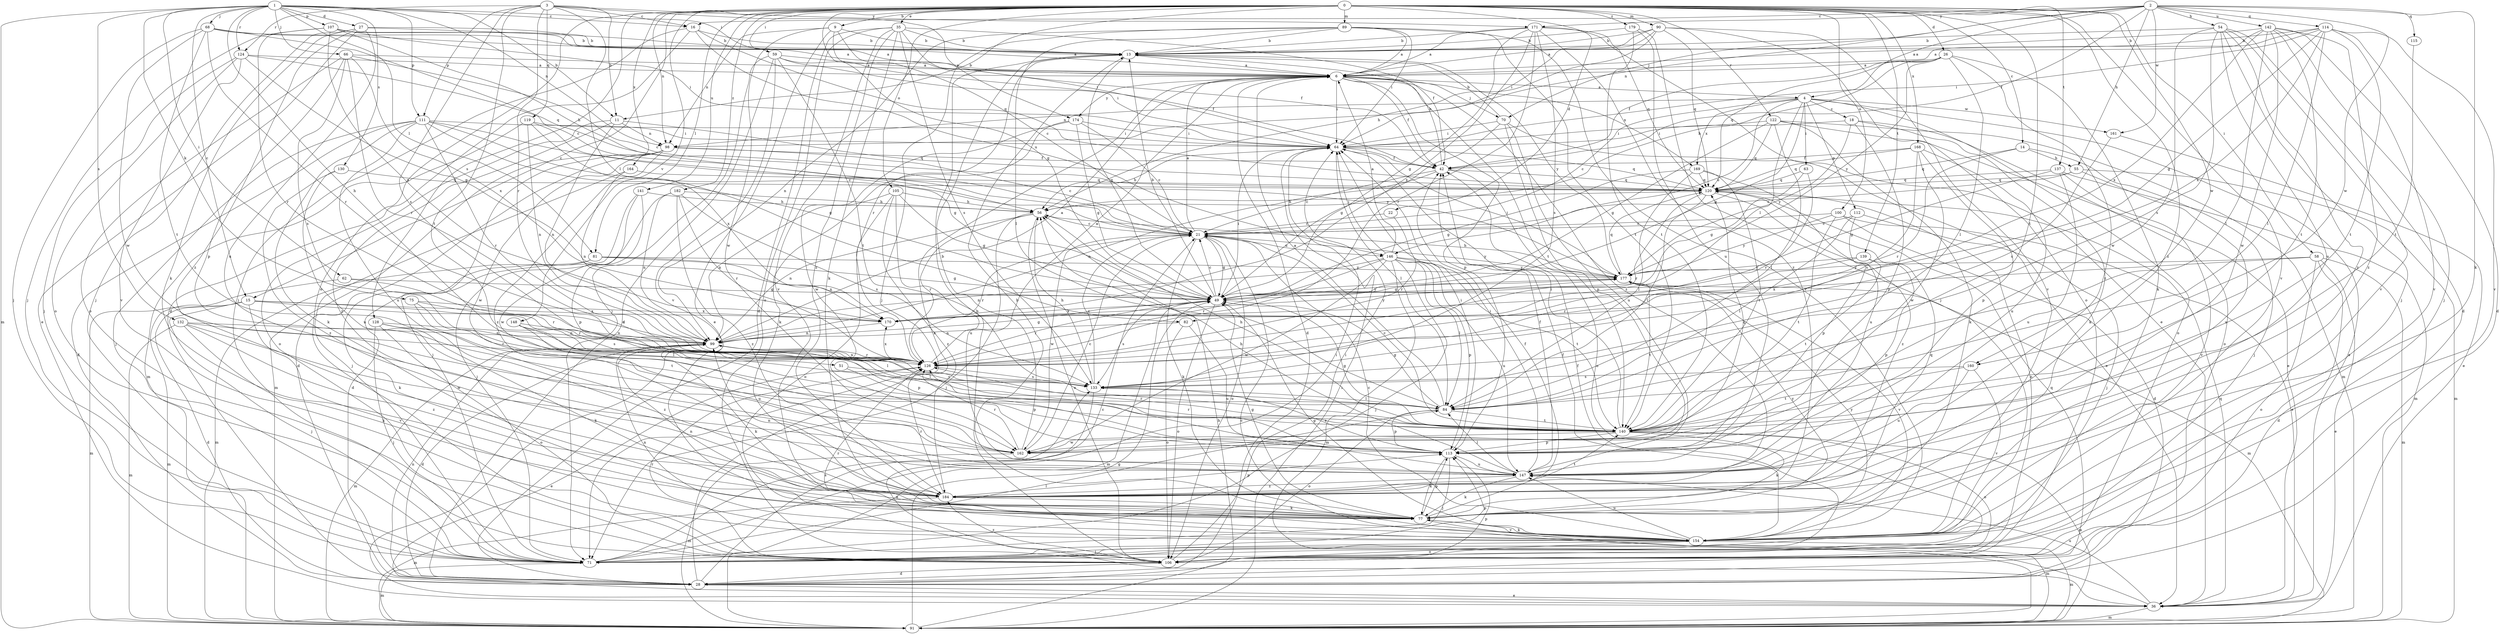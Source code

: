 strict digraph  {
0;
1;
2;
3;
4;
6;
9;
11;
13;
14;
15;
16;
18;
21;
22;
26;
27;
28;
35;
36;
42;
49;
51;
54;
55;
56;
58;
59;
62;
63;
64;
66;
68;
70;
71;
75;
77;
81;
82;
84;
89;
90;
91;
98;
99;
100;
105;
106;
107;
111;
112;
113;
114;
115;
119;
120;
122;
124;
126;
128;
130;
132;
133;
137;
139;
140;
141;
142;
146;
147;
148;
154;
160;
161;
162;
164;
168;
169;
170;
171;
174;
177;
179;
182;
184;
0 -> 9  [label=b];
0 -> 11  [label=b];
0 -> 14  [label=c];
0 -> 15  [label=c];
0 -> 22  [label=d];
0 -> 26  [label=d];
0 -> 35  [label=e];
0 -> 49  [label=g];
0 -> 58  [label=i];
0 -> 59  [label=i];
0 -> 81  [label=l];
0 -> 89  [label=m];
0 -> 90  [label=m];
0 -> 98  [label=n];
0 -> 100  [label=o];
0 -> 105  [label=o];
0 -> 106  [label=o];
0 -> 122  [label=r];
0 -> 128  [label=s];
0 -> 137  [label=t];
0 -> 139  [label=t];
0 -> 140  [label=t];
0 -> 141  [label=u];
0 -> 148  [label=v];
0 -> 154  [label=v];
0 -> 160  [label=w];
0 -> 164  [label=x];
0 -> 168  [label=x];
0 -> 179  [label=z];
0 -> 182  [label=z];
0 -> 184  [label=z];
1 -> 11  [label=b];
1 -> 15  [label=c];
1 -> 16  [label=c];
1 -> 27  [label=d];
1 -> 51  [label=h];
1 -> 59  [label=i];
1 -> 62  [label=i];
1 -> 66  [label=j];
1 -> 68  [label=j];
1 -> 75  [label=k];
1 -> 81  [label=l];
1 -> 91  [label=m];
1 -> 98  [label=n];
1 -> 107  [label=p];
1 -> 111  [label=p];
1 -> 124  [label=r];
1 -> 130  [label=s];
1 -> 132  [label=s];
2 -> 4  [label=a];
2 -> 16  [label=c];
2 -> 42  [label=f];
2 -> 54  [label=h];
2 -> 55  [label=h];
2 -> 70  [label=j];
2 -> 77  [label=k];
2 -> 98  [label=n];
2 -> 114  [label=q];
2 -> 115  [label=q];
2 -> 142  [label=u];
2 -> 160  [label=w];
2 -> 161  [label=w];
2 -> 171  [label=y];
3 -> 11  [label=b];
3 -> 16  [label=c];
3 -> 82  [label=l];
3 -> 111  [label=p];
3 -> 119  [label=q];
3 -> 124  [label=r];
3 -> 126  [label=r];
3 -> 133  [label=s];
3 -> 140  [label=t];
3 -> 171  [label=y];
3 -> 174  [label=y];
4 -> 18  [label=c];
4 -> 21  [label=c];
4 -> 36  [label=e];
4 -> 49  [label=g];
4 -> 63  [label=i];
4 -> 82  [label=l];
4 -> 98  [label=n];
4 -> 106  [label=o];
4 -> 112  [label=p];
4 -> 146  [label=u];
4 -> 161  [label=w];
4 -> 169  [label=x];
6 -> 4  [label=a];
6 -> 28  [label=d];
6 -> 42  [label=f];
6 -> 64  [label=i];
6 -> 70  [label=j];
6 -> 113  [label=p];
6 -> 140  [label=t];
6 -> 169  [label=x];
6 -> 174  [label=y];
6 -> 184  [label=z];
9 -> 13  [label=b];
9 -> 21  [label=c];
9 -> 36  [label=e];
9 -> 42  [label=f];
9 -> 98  [label=n];
9 -> 162  [label=w];
11 -> 98  [label=n];
11 -> 99  [label=n];
11 -> 106  [label=o];
11 -> 120  [label=q];
11 -> 184  [label=z];
13 -> 6  [label=a];
13 -> 49  [label=g];
13 -> 126  [label=r];
13 -> 177  [label=y];
14 -> 55  [label=h];
14 -> 71  [label=j];
14 -> 120  [label=q];
14 -> 126  [label=r];
15 -> 28  [label=d];
15 -> 71  [label=j];
15 -> 91  [label=m];
15 -> 126  [label=r];
15 -> 133  [label=s];
15 -> 154  [label=v];
15 -> 170  [label=x];
16 -> 13  [label=b];
16 -> 28  [label=d];
16 -> 71  [label=j];
16 -> 120  [label=q];
16 -> 146  [label=u];
18 -> 64  [label=i];
18 -> 77  [label=k];
18 -> 106  [label=o];
18 -> 113  [label=p];
18 -> 177  [label=y];
21 -> 6  [label=a];
21 -> 49  [label=g];
21 -> 77  [label=k];
21 -> 106  [label=o];
21 -> 126  [label=r];
21 -> 146  [label=u];
21 -> 162  [label=w];
21 -> 177  [label=y];
22 -> 21  [label=c];
22 -> 126  [label=r];
26 -> 6  [label=a];
26 -> 42  [label=f];
26 -> 56  [label=h];
26 -> 77  [label=k];
26 -> 84  [label=l];
26 -> 120  [label=q];
26 -> 177  [label=y];
26 -> 184  [label=z];
27 -> 6  [label=a];
27 -> 13  [label=b];
27 -> 36  [label=e];
27 -> 71  [label=j];
27 -> 77  [label=k];
27 -> 147  [label=u];
27 -> 184  [label=z];
28 -> 6  [label=a];
28 -> 21  [label=c];
28 -> 36  [label=e];
28 -> 99  [label=n];
28 -> 113  [label=p];
28 -> 120  [label=q];
35 -> 13  [label=b];
35 -> 28  [label=d];
35 -> 42  [label=f];
35 -> 64  [label=i];
35 -> 77  [label=k];
35 -> 106  [label=o];
35 -> 133  [label=s];
35 -> 154  [label=v];
35 -> 184  [label=z];
36 -> 21  [label=c];
36 -> 91  [label=m];
36 -> 120  [label=q];
36 -> 147  [label=u];
42 -> 13  [label=b];
42 -> 21  [label=c];
42 -> 99  [label=n];
42 -> 106  [label=o];
42 -> 120  [label=q];
49 -> 13  [label=b];
49 -> 21  [label=c];
49 -> 64  [label=i];
49 -> 91  [label=m];
49 -> 106  [label=o];
49 -> 126  [label=r];
49 -> 133  [label=s];
49 -> 170  [label=x];
49 -> 177  [label=y];
51 -> 113  [label=p];
51 -> 133  [label=s];
54 -> 13  [label=b];
54 -> 28  [label=d];
54 -> 71  [label=j];
54 -> 133  [label=s];
54 -> 147  [label=u];
54 -> 154  [label=v];
54 -> 162  [label=w];
54 -> 184  [label=z];
55 -> 21  [label=c];
55 -> 91  [label=m];
55 -> 120  [label=q];
55 -> 147  [label=u];
56 -> 21  [label=c];
56 -> 71  [label=j];
56 -> 99  [label=n];
56 -> 106  [label=o];
56 -> 126  [label=r];
58 -> 28  [label=d];
58 -> 36  [label=e];
58 -> 91  [label=m];
58 -> 106  [label=o];
58 -> 170  [label=x];
58 -> 177  [label=y];
59 -> 6  [label=a];
59 -> 28  [label=d];
59 -> 42  [label=f];
59 -> 64  [label=i];
59 -> 71  [label=j];
59 -> 140  [label=t];
59 -> 154  [label=v];
62 -> 49  [label=g];
62 -> 91  [label=m];
62 -> 126  [label=r];
63 -> 49  [label=g];
63 -> 120  [label=q];
63 -> 126  [label=r];
64 -> 42  [label=f];
64 -> 56  [label=h];
64 -> 84  [label=l];
64 -> 120  [label=q];
66 -> 6  [label=a];
66 -> 21  [label=c];
66 -> 106  [label=o];
66 -> 113  [label=p];
66 -> 126  [label=r];
66 -> 133  [label=s];
66 -> 170  [label=x];
68 -> 6  [label=a];
68 -> 13  [label=b];
68 -> 21  [label=c];
68 -> 71  [label=j];
68 -> 126  [label=r];
68 -> 140  [label=t];
68 -> 162  [label=w];
70 -> 13  [label=b];
70 -> 36  [label=e];
70 -> 49  [label=g];
70 -> 64  [label=i];
70 -> 113  [label=p];
70 -> 147  [label=u];
71 -> 64  [label=i];
71 -> 84  [label=l];
71 -> 91  [label=m];
71 -> 113  [label=p];
71 -> 133  [label=s];
75 -> 84  [label=l];
75 -> 99  [label=n];
75 -> 140  [label=t];
75 -> 170  [label=x];
77 -> 42  [label=f];
77 -> 49  [label=g];
77 -> 91  [label=m];
77 -> 99  [label=n];
77 -> 113  [label=p];
77 -> 120  [label=q];
77 -> 154  [label=v];
77 -> 177  [label=y];
81 -> 49  [label=g];
81 -> 77  [label=k];
81 -> 91  [label=m];
81 -> 170  [label=x];
81 -> 177  [label=y];
82 -> 99  [label=n];
82 -> 106  [label=o];
82 -> 147  [label=u];
84 -> 6  [label=a];
84 -> 49  [label=g];
84 -> 106  [label=o];
84 -> 113  [label=p];
84 -> 140  [label=t];
89 -> 6  [label=a];
89 -> 13  [label=b];
89 -> 64  [label=i];
89 -> 71  [label=j];
89 -> 84  [label=l];
89 -> 99  [label=n];
89 -> 140  [label=t];
89 -> 154  [label=v];
90 -> 6  [label=a];
90 -> 13  [label=b];
90 -> 56  [label=h];
90 -> 64  [label=i];
90 -> 106  [label=o];
90 -> 120  [label=q];
90 -> 154  [label=v];
91 -> 49  [label=g];
91 -> 56  [label=h];
91 -> 64  [label=i];
98 -> 21  [label=c];
98 -> 28  [label=d];
98 -> 42  [label=f];
98 -> 71  [label=j];
98 -> 91  [label=m];
98 -> 162  [label=w];
98 -> 184  [label=z];
99 -> 6  [label=a];
99 -> 28  [label=d];
99 -> 49  [label=g];
99 -> 77  [label=k];
99 -> 84  [label=l];
99 -> 91  [label=m];
99 -> 126  [label=r];
100 -> 21  [label=c];
100 -> 28  [label=d];
100 -> 36  [label=e];
100 -> 140  [label=t];
100 -> 177  [label=y];
105 -> 49  [label=g];
105 -> 56  [label=h];
105 -> 99  [label=n];
105 -> 106  [label=o];
105 -> 147  [label=u];
105 -> 184  [label=z];
106 -> 13  [label=b];
106 -> 28  [label=d];
106 -> 42  [label=f];
106 -> 64  [label=i];
106 -> 126  [label=r];
106 -> 184  [label=z];
107 -> 6  [label=a];
107 -> 13  [label=b];
107 -> 56  [label=h];
107 -> 64  [label=i];
107 -> 71  [label=j];
107 -> 126  [label=r];
107 -> 170  [label=x];
111 -> 21  [label=c];
111 -> 28  [label=d];
111 -> 49  [label=g];
111 -> 64  [label=i];
111 -> 71  [label=j];
111 -> 77  [label=k];
111 -> 126  [label=r];
111 -> 147  [label=u];
111 -> 177  [label=y];
112 -> 21  [label=c];
112 -> 71  [label=j];
112 -> 84  [label=l];
112 -> 113  [label=p];
113 -> 64  [label=i];
113 -> 71  [label=j];
113 -> 77  [label=k];
113 -> 126  [label=r];
113 -> 133  [label=s];
113 -> 147  [label=u];
114 -> 6  [label=a];
114 -> 13  [label=b];
114 -> 28  [label=d];
114 -> 49  [label=g];
114 -> 64  [label=i];
114 -> 84  [label=l];
114 -> 140  [label=t];
114 -> 154  [label=v];
114 -> 170  [label=x];
115 -> 140  [label=t];
119 -> 49  [label=g];
119 -> 64  [label=i];
119 -> 91  [label=m];
119 -> 99  [label=n];
119 -> 170  [label=x];
120 -> 56  [label=h];
120 -> 84  [label=l];
120 -> 106  [label=o];
120 -> 126  [label=r];
120 -> 184  [label=z];
122 -> 36  [label=e];
122 -> 49  [label=g];
122 -> 64  [label=i];
122 -> 77  [label=k];
122 -> 84  [label=l];
122 -> 91  [label=m];
122 -> 120  [label=q];
124 -> 6  [label=a];
124 -> 49  [label=g];
124 -> 71  [label=j];
124 -> 106  [label=o];
124 -> 120  [label=q];
124 -> 154  [label=v];
126 -> 6  [label=a];
126 -> 36  [label=e];
126 -> 99  [label=n];
126 -> 133  [label=s];
126 -> 170  [label=x];
128 -> 71  [label=j];
128 -> 77  [label=k];
128 -> 99  [label=n];
128 -> 106  [label=o];
128 -> 184  [label=z];
130 -> 120  [label=q];
130 -> 147  [label=u];
130 -> 184  [label=z];
132 -> 77  [label=k];
132 -> 91  [label=m];
132 -> 99  [label=n];
132 -> 126  [label=r];
132 -> 162  [label=w];
132 -> 184  [label=z];
133 -> 21  [label=c];
133 -> 36  [label=e];
133 -> 56  [label=h];
133 -> 84  [label=l];
137 -> 49  [label=g];
137 -> 91  [label=m];
137 -> 120  [label=q];
137 -> 147  [label=u];
137 -> 154  [label=v];
139 -> 113  [label=p];
139 -> 126  [label=r];
139 -> 140  [label=t];
139 -> 177  [label=y];
140 -> 21  [label=c];
140 -> 49  [label=g];
140 -> 56  [label=h];
140 -> 64  [label=i];
140 -> 77  [label=k];
140 -> 91  [label=m];
140 -> 106  [label=o];
140 -> 113  [label=p];
140 -> 126  [label=r];
140 -> 162  [label=w];
141 -> 28  [label=d];
141 -> 56  [label=h];
141 -> 113  [label=p];
141 -> 162  [label=w];
142 -> 6  [label=a];
142 -> 13  [label=b];
142 -> 71  [label=j];
142 -> 84  [label=l];
142 -> 140  [label=t];
142 -> 154  [label=v];
142 -> 162  [label=w];
142 -> 170  [label=x];
142 -> 184  [label=z];
146 -> 6  [label=a];
146 -> 64  [label=i];
146 -> 71  [label=j];
146 -> 84  [label=l];
146 -> 91  [label=m];
146 -> 99  [label=n];
146 -> 113  [label=p];
146 -> 126  [label=r];
146 -> 140  [label=t];
146 -> 147  [label=u];
146 -> 162  [label=w];
146 -> 177  [label=y];
147 -> 42  [label=f];
147 -> 56  [label=h];
147 -> 64  [label=i];
147 -> 77  [label=k];
147 -> 84  [label=l];
147 -> 184  [label=z];
148 -> 84  [label=l];
148 -> 99  [label=n];
148 -> 113  [label=p];
148 -> 147  [label=u];
154 -> 13  [label=b];
154 -> 21  [label=c];
154 -> 42  [label=f];
154 -> 49  [label=g];
154 -> 71  [label=j];
154 -> 77  [label=k];
154 -> 91  [label=m];
154 -> 99  [label=n];
154 -> 106  [label=o];
154 -> 126  [label=r];
154 -> 147  [label=u];
154 -> 177  [label=y];
160 -> 133  [label=s];
160 -> 140  [label=t];
160 -> 147  [label=u];
160 -> 154  [label=v];
161 -> 36  [label=e];
161 -> 133  [label=s];
162 -> 13  [label=b];
162 -> 21  [label=c];
162 -> 91  [label=m];
162 -> 120  [label=q];
162 -> 126  [label=r];
164 -> 71  [label=j];
164 -> 99  [label=n];
164 -> 120  [label=q];
168 -> 42  [label=f];
168 -> 113  [label=p];
168 -> 120  [label=q];
168 -> 133  [label=s];
168 -> 147  [label=u];
168 -> 162  [label=w];
169 -> 49  [label=g];
169 -> 84  [label=l];
169 -> 120  [label=q];
169 -> 140  [label=t];
169 -> 147  [label=u];
170 -> 99  [label=n];
170 -> 177  [label=y];
171 -> 6  [label=a];
171 -> 13  [label=b];
171 -> 36  [label=e];
171 -> 49  [label=g];
171 -> 120  [label=q];
171 -> 126  [label=r];
171 -> 133  [label=s];
171 -> 170  [label=x];
171 -> 184  [label=z];
174 -> 21  [label=c];
174 -> 49  [label=g];
174 -> 64  [label=i];
174 -> 77  [label=k];
174 -> 162  [label=w];
177 -> 49  [label=g];
177 -> 56  [label=h];
177 -> 64  [label=i];
177 -> 91  [label=m];
177 -> 120  [label=q];
177 -> 140  [label=t];
177 -> 154  [label=v];
179 -> 13  [label=b];
179 -> 71  [label=j];
179 -> 140  [label=t];
179 -> 147  [label=u];
182 -> 56  [label=h];
182 -> 71  [label=j];
182 -> 99  [label=n];
182 -> 126  [label=r];
182 -> 133  [label=s];
182 -> 184  [label=z];
184 -> 77  [label=k];
184 -> 91  [label=m];
184 -> 99  [label=n];
184 -> 113  [label=p];
184 -> 126  [label=r];
184 -> 140  [label=t];
}

